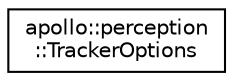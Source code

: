 digraph "Graphical Class Hierarchy"
{
  edge [fontname="Helvetica",fontsize="10",labelfontname="Helvetica",labelfontsize="10"];
  node [fontname="Helvetica",fontsize="10",shape=record];
  rankdir="LR";
  Node1 [label="apollo::perception\l::TrackerOptions",height=0.2,width=0.4,color="black", fillcolor="white", style="filled",URL="$structapollo_1_1perception_1_1TrackerOptions.html"];
}

